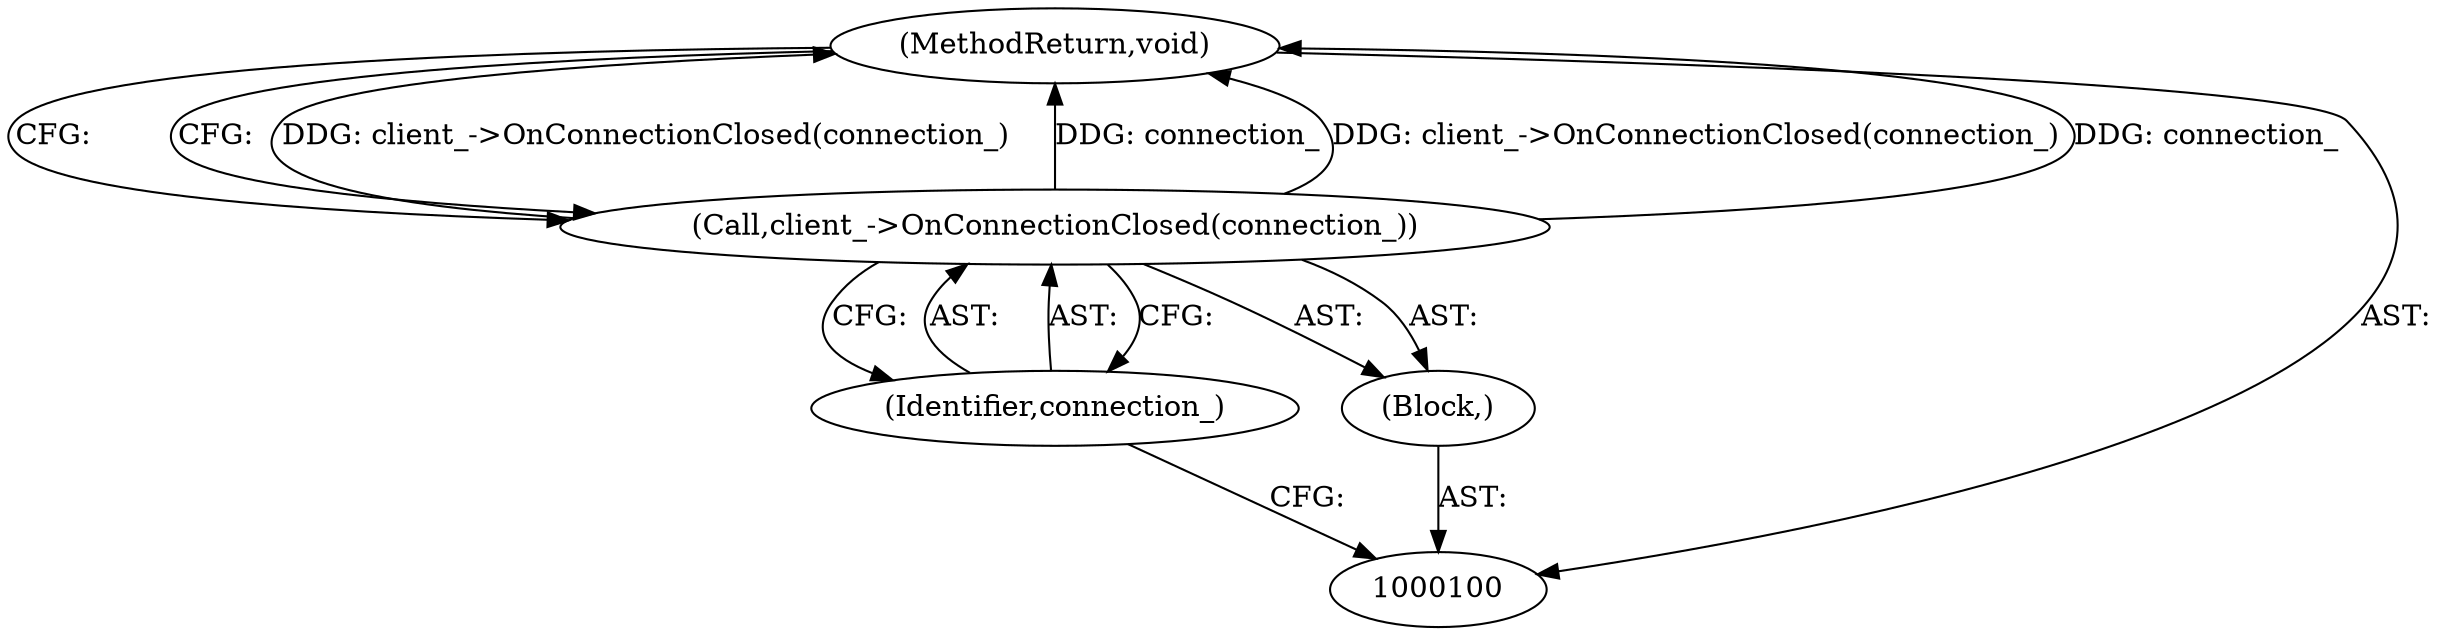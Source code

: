digraph "0_Chrome_a46bcef82b29d30836a0f26226e3d4aca4fa9612_17" {
"1000104" [label="(MethodReturn,void)"];
"1000101" [label="(Block,)"];
"1000103" [label="(Identifier,connection_)"];
"1000102" [label="(Call,client_->OnConnectionClosed(connection_))"];
"1000104" -> "1000100"  [label="AST: "];
"1000104" -> "1000102"  [label="CFG: "];
"1000102" -> "1000104"  [label="DDG: client_->OnConnectionClosed(connection_)"];
"1000102" -> "1000104"  [label="DDG: connection_"];
"1000101" -> "1000100"  [label="AST: "];
"1000102" -> "1000101"  [label="AST: "];
"1000103" -> "1000102"  [label="AST: "];
"1000103" -> "1000100"  [label="CFG: "];
"1000102" -> "1000103"  [label="CFG: "];
"1000102" -> "1000101"  [label="AST: "];
"1000102" -> "1000103"  [label="CFG: "];
"1000103" -> "1000102"  [label="AST: "];
"1000104" -> "1000102"  [label="CFG: "];
"1000102" -> "1000104"  [label="DDG: client_->OnConnectionClosed(connection_)"];
"1000102" -> "1000104"  [label="DDG: connection_"];
}
